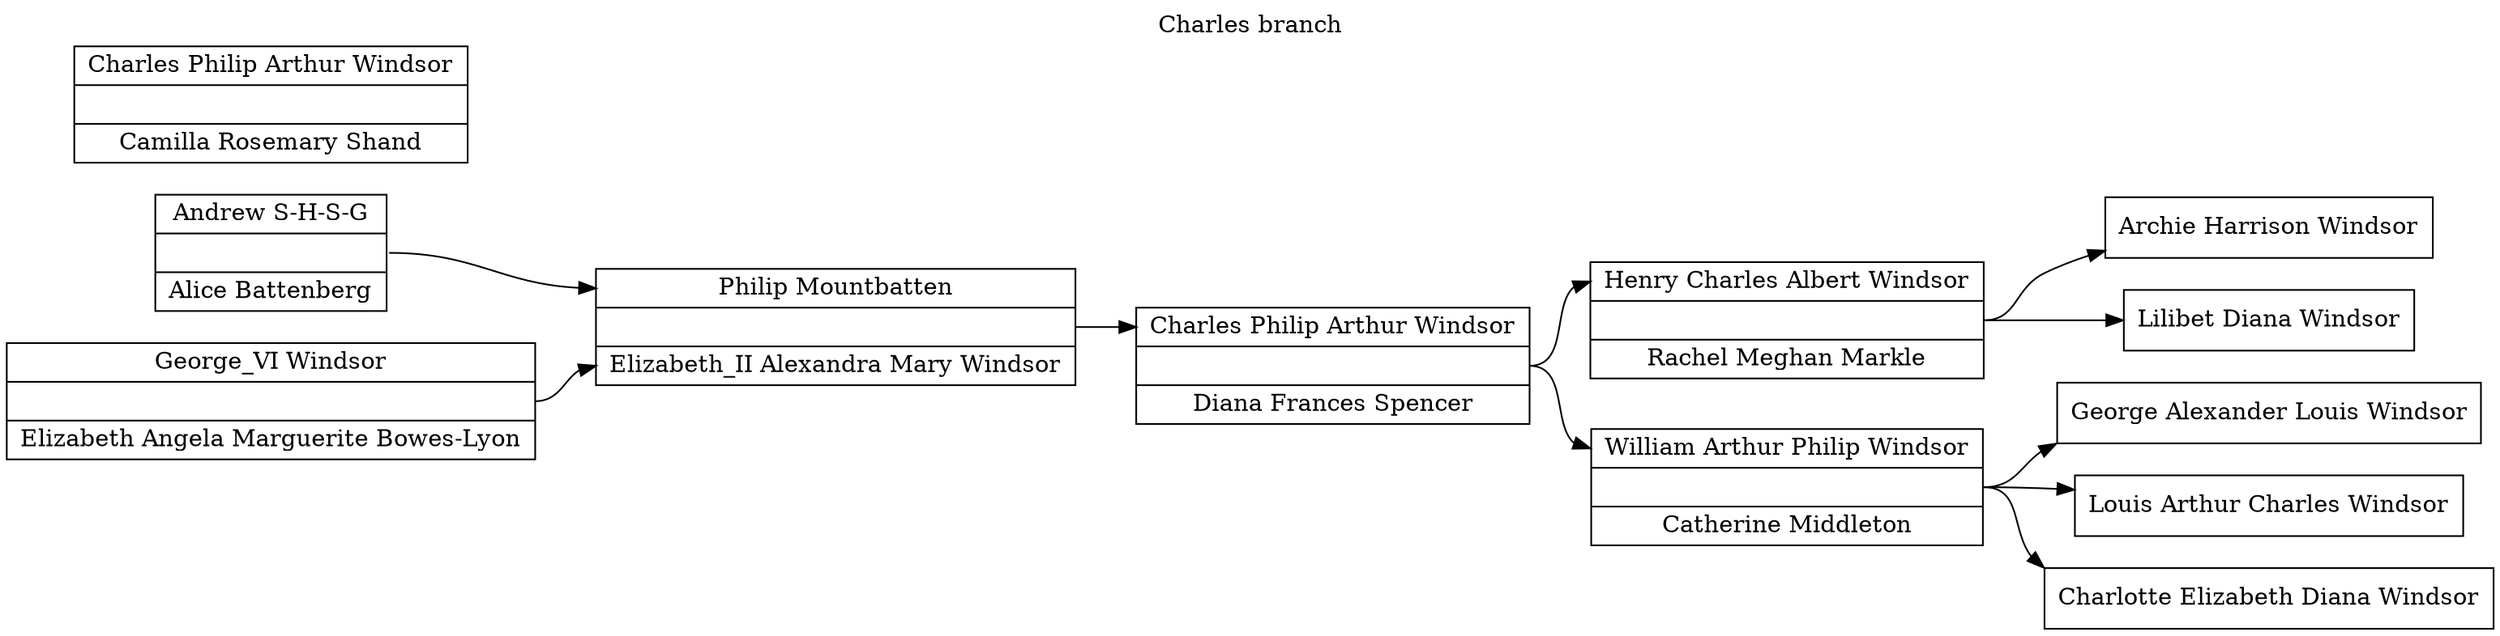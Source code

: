 digraph family {
node [shape=record];
rankdir=LR;
labelloc="t";
label="Charles branch";
f1 [label="<h>Henry Charles Albert Windsor|<u>|<w>Rachel Meghan Markle"];
f2 [label="<h>Andrew S-H-S-G|<u>|<w>Alice Battenberg"];
f3 [label="<h>Charles Philip Arthur Windsor|<u>|<w>Camilla Rosemary Shand"];
f4 [label="<h>George_VI Windsor|<u>|<w>Elizabeth Angela Marguerite Bowes-Lyon"];
f5 [label="<h>Philip Mountbatten|<u>|<w>Elizabeth_II Alexandra Mary Windsor"];
f6 [label="<h>Charles Philip Arthur Windsor|<u>|<w>Diana Frances Spencer"];
f7 [label="<h>William Arthur Philip Windsor|<u>|<w>Catherine Middleton"];
i8 [label="<i>George Alexander Louis Windsor"];
i9 [label="<i>Louis Arthur Charles Windsor"];
i10 [label="<i>Archie Harrison Windsor"];
i11 [label="<i>Charlotte Elizabeth Diana Windsor"];
i12 [label="<i>Lilibet Diana Windsor"];
f7:u -> i8:i;
f7:u -> i9:i;
f4:u -> f5:w;
f1:u -> i10:i;
f7:u -> i11:i;
f1:u -> i12:i;
f6:u -> f1:h;
f2:u -> f5:h;
f6:u -> f7:h;
f5:u -> f6:h;
}
